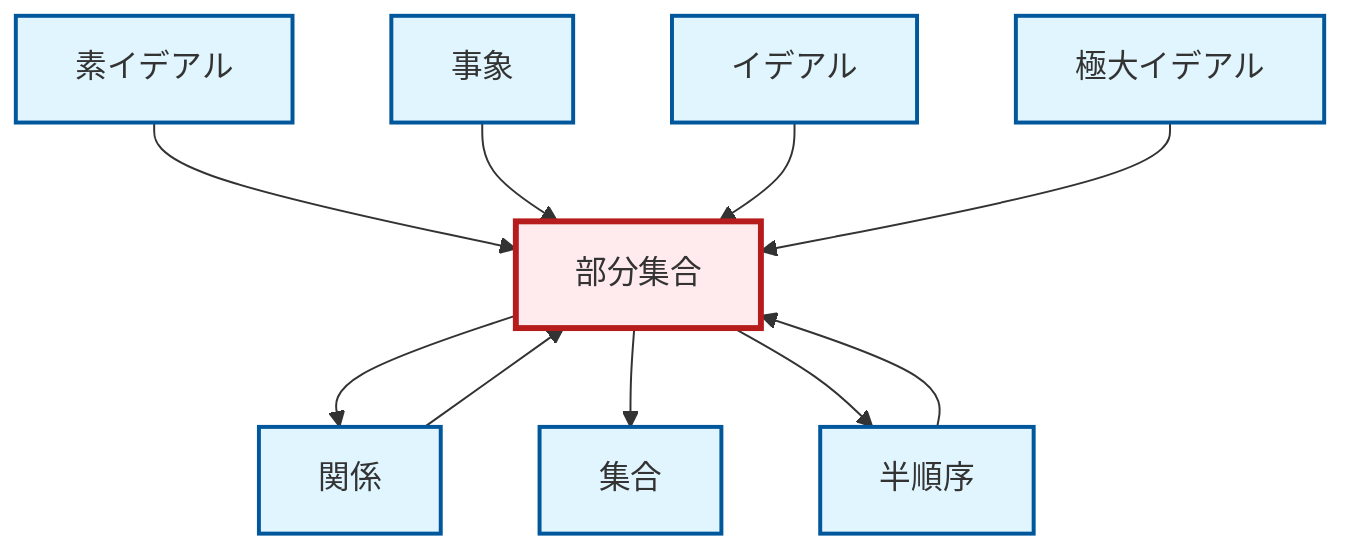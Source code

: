 graph TD
    classDef definition fill:#e1f5fe,stroke:#01579b,stroke-width:2px
    classDef theorem fill:#f3e5f5,stroke:#4a148c,stroke-width:2px
    classDef axiom fill:#fff3e0,stroke:#e65100,stroke-width:2px
    classDef example fill:#e8f5e9,stroke:#1b5e20,stroke-width:2px
    classDef current fill:#ffebee,stroke:#b71c1c,stroke-width:3px
    def-maximal-ideal["極大イデアル"]:::definition
    def-prime-ideal["素イデアル"]:::definition
    def-relation["関係"]:::definition
    def-set["集合"]:::definition
    def-event["事象"]:::definition
    def-ideal["イデアル"]:::definition
    def-partial-order["半順序"]:::definition
    def-subset["部分集合"]:::definition
    def-subset --> def-relation
    def-prime-ideal --> def-subset
    def-event --> def-subset
    def-subset --> def-set
    def-ideal --> def-subset
    def-subset --> def-partial-order
    def-maximal-ideal --> def-subset
    def-relation --> def-subset
    def-partial-order --> def-subset
    class def-subset current